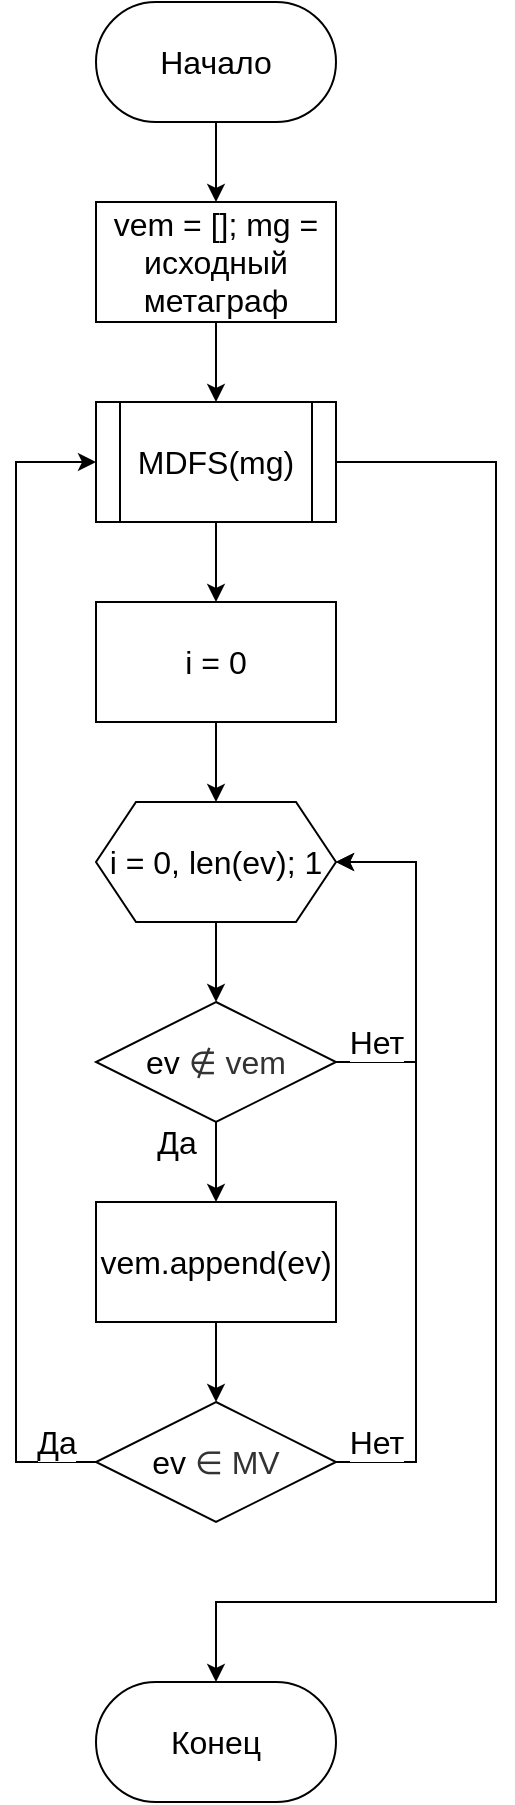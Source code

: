 <mxfile version="20.0.1" type="github">
  <diagram id="Fa4nZYaR2a0glFOzJW1c" name="Page-1">
    <mxGraphModel dx="782" dy="2090" grid="1" gridSize="10" guides="1" tooltips="1" connect="1" arrows="1" fold="1" page="1" pageScale="1" pageWidth="1169" pageHeight="1654" math="0" shadow="0">
      <root>
        <mxCell id="0" />
        <mxCell id="1" parent="0" />
        <mxCell id="YuWTMLX5p2OOOxLuSh0_-25" style="edgeStyle=orthogonalEdgeStyle;rounded=0;orthogonalLoop=1;jettySize=auto;html=1;exitX=0.5;exitY=1;exitDx=0;exitDy=0;entryX=0.5;entryY=0;entryDx=0;entryDy=0;fontFamily=Helvetica;fontSize=16;" edge="1" parent="1" source="YuWTMLX5p2OOOxLuSh0_-35" target="YuWTMLX5p2OOOxLuSh0_-11">
          <mxGeometry relative="1" as="geometry">
            <mxPoint x="380" y="280" as="sourcePoint" />
          </mxGeometry>
        </mxCell>
        <mxCell id="YuWTMLX5p2OOOxLuSh0_-9" style="edgeStyle=orthogonalEdgeStyle;rounded=0;orthogonalLoop=1;jettySize=auto;html=1;exitX=0.5;exitY=1;exitDx=0;exitDy=0;fontSize=16;entryX=0.5;entryY=0;entryDx=0;entryDy=0;" edge="1" parent="1" source="YuWTMLX5p2OOOxLuSh0_-8" target="YuWTMLX5p2OOOxLuSh0_-18">
          <mxGeometry relative="1" as="geometry">
            <mxPoint x="390" as="targetPoint" />
          </mxGeometry>
        </mxCell>
        <mxCell id="YuWTMLX5p2OOOxLuSh0_-8" value="vem = []; mg = исходный метаграф" style="rounded=0;whiteSpace=wrap;html=1;fontSize=16;" vertex="1" parent="1">
          <mxGeometry x="320" y="-80" width="120" height="60" as="geometry" />
        </mxCell>
        <mxCell id="YuWTMLX5p2OOOxLuSh0_-13" value="Да" style="edgeStyle=orthogonalEdgeStyle;rounded=0;orthogonalLoop=1;jettySize=auto;html=1;exitX=0.5;exitY=1;exitDx=0;exitDy=0;fontFamily=Helvetica;fontSize=16;entryX=0.5;entryY=0;entryDx=0;entryDy=0;" edge="1" parent="1" source="YuWTMLX5p2OOOxLuSh0_-11" target="YuWTMLX5p2OOOxLuSh0_-14">
          <mxGeometry x="-0.5" y="-20" relative="1" as="geometry">
            <mxPoint x="380" y="420" as="targetPoint" />
            <mxPoint as="offset" />
          </mxGeometry>
        </mxCell>
        <mxCell id="YuWTMLX5p2OOOxLuSh0_-24" value="Нет" style="edgeStyle=orthogonalEdgeStyle;rounded=0;orthogonalLoop=1;jettySize=auto;html=1;exitX=1;exitY=0.5;exitDx=0;exitDy=0;entryX=1;entryY=0.5;entryDx=0;entryDy=0;fontFamily=Helvetica;fontSize=16;" edge="1" parent="1" source="YuWTMLX5p2OOOxLuSh0_-11" target="YuWTMLX5p2OOOxLuSh0_-35">
          <mxGeometry x="-0.778" y="10" relative="1" as="geometry">
            <mxPoint x="440" y="250" as="targetPoint" />
            <Array as="points">
              <mxPoint x="480" y="350" />
              <mxPoint x="480" y="250" />
            </Array>
            <mxPoint as="offset" />
          </mxGeometry>
        </mxCell>
        <mxCell id="YuWTMLX5p2OOOxLuSh0_-11" value="&lt;font style=&quot;font-size: 16px;&quot;&gt;ev&amp;nbsp;&lt;span style=&quot;color: rgb(51, 51, 51); text-align: start; background-color: rgb(255, 255, 255);&quot;&gt;∉&lt;/span&gt;&lt;span style=&quot;color: rgb(51, 51, 51); text-align: start; background-color: rgb(255, 255, 255);&quot;&gt;&amp;nbsp;vem&lt;/span&gt;&lt;/font&gt;" style="rhombus;whiteSpace=wrap;html=1;fontSize=16;" vertex="1" parent="1">
          <mxGeometry x="320" y="320" width="120" height="60" as="geometry" />
        </mxCell>
        <mxCell id="YuWTMLX5p2OOOxLuSh0_-16" style="edgeStyle=orthogonalEdgeStyle;rounded=0;orthogonalLoop=1;jettySize=auto;html=1;exitX=0.5;exitY=1;exitDx=0;exitDy=0;entryX=0.5;entryY=0;entryDx=0;entryDy=0;fontFamily=Helvetica;fontSize=16;" edge="1" parent="1" source="YuWTMLX5p2OOOxLuSh0_-14" target="YuWTMLX5p2OOOxLuSh0_-15">
          <mxGeometry relative="1" as="geometry" />
        </mxCell>
        <mxCell id="YuWTMLX5p2OOOxLuSh0_-14" value="vem.append(ev)" style="rounded=0;whiteSpace=wrap;html=1;fontFamily=Helvetica;fontSize=16;" vertex="1" parent="1">
          <mxGeometry x="320" y="420" width="120" height="60" as="geometry" />
        </mxCell>
        <mxCell id="YuWTMLX5p2OOOxLuSh0_-17" value="Да" style="edgeStyle=orthogonalEdgeStyle;rounded=0;orthogonalLoop=1;jettySize=auto;html=1;exitX=0;exitY=0.5;exitDx=0;exitDy=0;entryX=0;entryY=0.5;entryDx=0;entryDy=0;fontFamily=Helvetica;fontSize=16;" edge="1" parent="1" source="YuWTMLX5p2OOOxLuSh0_-15" target="YuWTMLX5p2OOOxLuSh0_-18">
          <mxGeometry x="-0.931" y="-10" relative="1" as="geometry">
            <mxPoint x="320" y="50" as="targetPoint" />
            <Array as="points">
              <mxPoint x="280" y="550" />
              <mxPoint x="280" y="50" />
            </Array>
            <mxPoint as="offset" />
          </mxGeometry>
        </mxCell>
        <mxCell id="YuWTMLX5p2OOOxLuSh0_-23" value="Нет" style="edgeStyle=orthogonalEdgeStyle;rounded=0;orthogonalLoop=1;jettySize=auto;html=1;exitX=1;exitY=0.5;exitDx=0;exitDy=0;entryX=1;entryY=0.5;entryDx=0;entryDy=0;fontFamily=Helvetica;fontSize=16;" edge="1" parent="1" source="YuWTMLX5p2OOOxLuSh0_-15" target="YuWTMLX5p2OOOxLuSh0_-35">
          <mxGeometry x="-0.895" y="10" relative="1" as="geometry">
            <mxPoint x="440" y="250" as="targetPoint" />
            <Array as="points">
              <mxPoint x="480" y="550" />
              <mxPoint x="480" y="250" />
            </Array>
            <mxPoint as="offset" />
          </mxGeometry>
        </mxCell>
        <mxCell id="YuWTMLX5p2OOOxLuSh0_-15" value="&lt;font style=&quot;font-size: 16px;&quot;&gt;ev&amp;nbsp;&lt;span style=&quot;color: rgb(51, 51, 51); text-align: start; background-color: rgb(255, 255, 255);&quot;&gt;∈ MV&lt;/span&gt;&lt;/font&gt;" style="rhombus;whiteSpace=wrap;html=1;fontSize=16;" vertex="1" parent="1">
          <mxGeometry x="320" y="520" width="120" height="60" as="geometry" />
        </mxCell>
        <mxCell id="YuWTMLX5p2OOOxLuSh0_-28" style="edgeStyle=orthogonalEdgeStyle;rounded=0;orthogonalLoop=1;jettySize=auto;html=1;exitX=0.5;exitY=1;exitDx=0;exitDy=0;entryX=0.5;entryY=0;entryDx=0;entryDy=0;fontFamily=Helvetica;fontSize=16;" edge="1" parent="1" source="YuWTMLX5p2OOOxLuSh0_-32" target="YuWTMLX5p2OOOxLuSh0_-35">
          <mxGeometry relative="1" as="geometry">
            <mxPoint x="380" y="220" as="targetPoint" />
          </mxGeometry>
        </mxCell>
        <mxCell id="YuWTMLX5p2OOOxLuSh0_-34" style="edgeStyle=orthogonalEdgeStyle;rounded=0;orthogonalLoop=1;jettySize=auto;html=1;exitX=0.5;exitY=1;exitDx=0;exitDy=0;entryX=0.5;entryY=0;entryDx=0;entryDy=0;fontFamily=Helvetica;fontSize=16;" edge="1" parent="1" source="YuWTMLX5p2OOOxLuSh0_-18" target="YuWTMLX5p2OOOxLuSh0_-32">
          <mxGeometry relative="1" as="geometry" />
        </mxCell>
        <mxCell id="YuWTMLX5p2OOOxLuSh0_-36" style="edgeStyle=orthogonalEdgeStyle;rounded=0;orthogonalLoop=1;jettySize=auto;html=1;exitX=1;exitY=0.5;exitDx=0;exitDy=0;fontFamily=Helvetica;fontSize=16;" edge="1" parent="1" source="YuWTMLX5p2OOOxLuSh0_-18">
          <mxGeometry relative="1" as="geometry">
            <mxPoint x="380" y="660" as="targetPoint" />
            <Array as="points">
              <mxPoint x="520" y="50" />
              <mxPoint x="520" y="620" />
              <mxPoint x="380" y="620" />
            </Array>
          </mxGeometry>
        </mxCell>
        <mxCell id="YuWTMLX5p2OOOxLuSh0_-18" value="MDFS(mg)" style="shape=process;whiteSpace=wrap;html=1;backgroundOutline=1;fontFamily=Helvetica;fontSize=16;" vertex="1" parent="1">
          <mxGeometry x="320" y="20" width="120" height="60" as="geometry" />
        </mxCell>
        <mxCell id="YuWTMLX5p2OOOxLuSh0_-22" style="edgeStyle=orthogonalEdgeStyle;rounded=0;orthogonalLoop=1;jettySize=auto;html=1;exitX=0.5;exitY=1;exitDx=0;exitDy=0;entryX=0.5;entryY=0;entryDx=0;entryDy=0;fontFamily=Helvetica;fontSize=16;" edge="1" parent="1" source="YuWTMLX5p2OOOxLuSh0_-21" target="YuWTMLX5p2OOOxLuSh0_-8">
          <mxGeometry relative="1" as="geometry" />
        </mxCell>
        <mxCell id="YuWTMLX5p2OOOxLuSh0_-21" value="Начало" style="rounded=1;whiteSpace=wrap;html=1;fontFamily=Helvetica;fontSize=16;arcSize=50;" vertex="1" parent="1">
          <mxGeometry x="320" y="-180" width="120" height="60" as="geometry" />
        </mxCell>
        <mxCell id="YuWTMLX5p2OOOxLuSh0_-32" value="i = 0" style="rounded=0;whiteSpace=wrap;html=1;fontFamily=Helvetica;fontSize=16;" vertex="1" parent="1">
          <mxGeometry x="320" y="120" width="120" height="60" as="geometry" />
        </mxCell>
        <mxCell id="YuWTMLX5p2OOOxLuSh0_-35" value="i = 0, len(ev); 1" style="shape=hexagon;perimeter=hexagonPerimeter2;whiteSpace=wrap;html=1;fixedSize=1;fontFamily=Helvetica;fontSize=16;" vertex="1" parent="1">
          <mxGeometry x="320" y="220" width="120" height="60" as="geometry" />
        </mxCell>
        <mxCell id="YuWTMLX5p2OOOxLuSh0_-37" value="Конец" style="rounded=1;whiteSpace=wrap;html=1;fontFamily=Helvetica;fontSize=16;arcSize=50;" vertex="1" parent="1">
          <mxGeometry x="320" y="660" width="120" height="60" as="geometry" />
        </mxCell>
      </root>
    </mxGraphModel>
  </diagram>
</mxfile>
